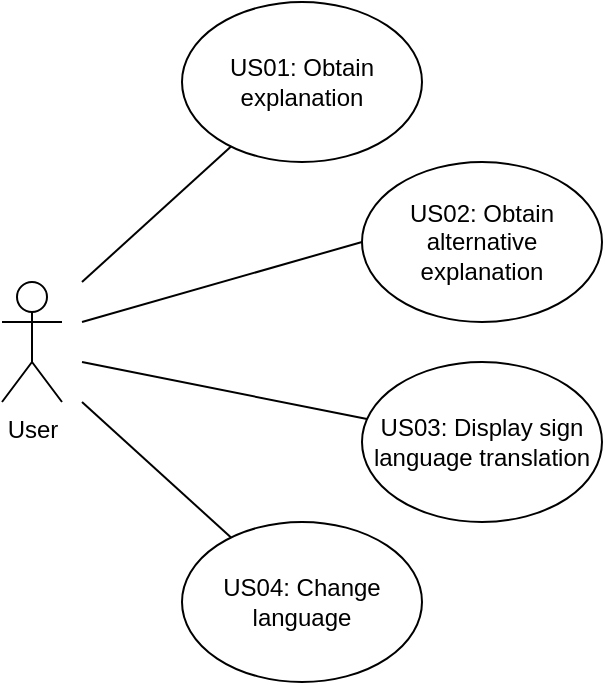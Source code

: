 <mxfile version="13.7.9" type="device"><diagram id="S0QNfH_DpNWtHqytxyXz" name="Page-1"><mxGraphModel dx="1422" dy="831" grid="1" gridSize="10" guides="1" tooltips="1" connect="1" arrows="1" fold="1" page="1" pageScale="1" pageWidth="850" pageHeight="1100" math="0" shadow="0"><root><mxCell id="0"/><mxCell id="1" parent="0"/><mxCell id="s9OvWpgfr3cO6yIA1R1n-4" value="User" style="shape=umlActor;verticalLabelPosition=bottom;verticalAlign=top;html=1;outlineConnect=0;" parent="1" vertex="1"><mxGeometry x="360" y="360" width="30" height="60" as="geometry"/></mxCell><mxCell id="s9OvWpgfr3cO6yIA1R1n-5" value="US01: Obtain explanation" style="ellipse;whiteSpace=wrap;html=1;" parent="1" vertex="1"><mxGeometry x="450" y="220" width="120" height="80" as="geometry"/></mxCell><mxCell id="s9OvWpgfr3cO6yIA1R1n-6" value="US02: Obtain alternative explanation" style="ellipse;whiteSpace=wrap;html=1;" parent="1" vertex="1"><mxGeometry x="540" y="300" width="120" height="80" as="geometry"/></mxCell><mxCell id="s9OvWpgfr3cO6yIA1R1n-7" value="&lt;div&gt;US03: Display sign language translation&lt;/div&gt;" style="ellipse;whiteSpace=wrap;html=1;" parent="1" vertex="1"><mxGeometry x="540" y="400" width="120" height="80" as="geometry"/></mxCell><mxCell id="s9OvWpgfr3cO6yIA1R1n-8" value="US04: Change language" style="ellipse;whiteSpace=wrap;html=1;" parent="1" vertex="1"><mxGeometry x="450" y="480" width="120" height="80" as="geometry"/></mxCell><mxCell id="s9OvWpgfr3cO6yIA1R1n-16" value="" style="endArrow=none;html=1;" parent="1" target="s9OvWpgfr3cO6yIA1R1n-7" edge="1"><mxGeometry width="50" height="50" relative="1" as="geometry"><mxPoint x="400" y="400" as="sourcePoint"/><mxPoint x="509" y="354" as="targetPoint"/></mxGeometry></mxCell><mxCell id="s9OvWpgfr3cO6yIA1R1n-17" value="" style="endArrow=none;html=1;" parent="1" target="s9OvWpgfr3cO6yIA1R1n-8" edge="1"><mxGeometry width="50" height="50" relative="1" as="geometry"><mxPoint x="400" y="420" as="sourcePoint"/><mxPoint x="500" y="460" as="targetPoint"/></mxGeometry></mxCell><mxCell id="s9OvWpgfr3cO6yIA1R1n-18" value="" style="endArrow=none;html=1;" parent="1" target="s9OvWpgfr3cO6yIA1R1n-5" edge="1"><mxGeometry width="50" height="50" relative="1" as="geometry"><mxPoint x="400" y="360" as="sourcePoint"/><mxPoint x="528.029" y="359.989" as="targetPoint"/></mxGeometry></mxCell><mxCell id="s9OvWpgfr3cO6yIA1R1n-19" value="" style="endArrow=none;html=1;entryX=0;entryY=0.5;entryDx=0;entryDy=0;" parent="1" target="s9OvWpgfr3cO6yIA1R1n-6" edge="1"><mxGeometry width="50" height="50" relative="1" as="geometry"><mxPoint x="400" y="380" as="sourcePoint"/><mxPoint x="332.997" y="380.003" as="targetPoint"/></mxGeometry></mxCell></root></mxGraphModel></diagram></mxfile>